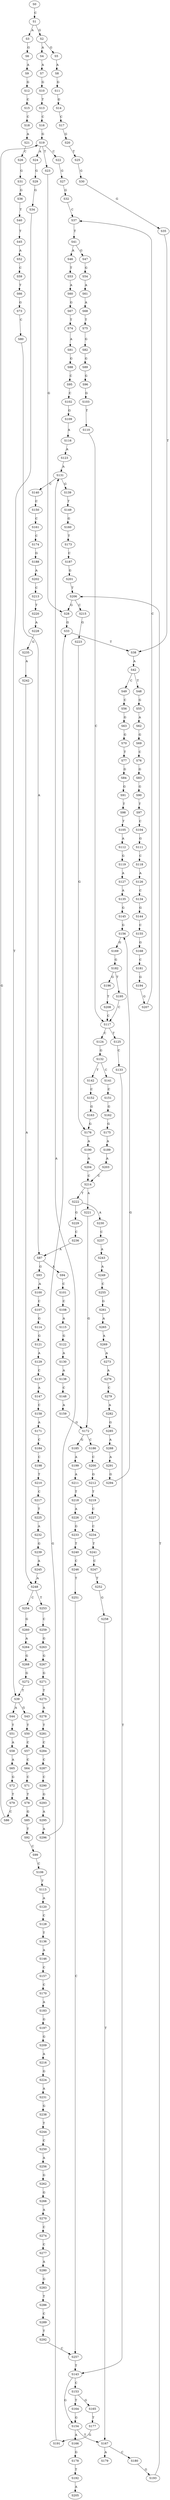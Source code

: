 strict digraph  {
	S0 -> S1 [ label = C ];
	S1 -> S2 [ label = G ];
	S1 -> S3 [ label = A ];
	S2 -> S4 [ label = A ];
	S2 -> S5 [ label = G ];
	S3 -> S6 [ label = G ];
	S4 -> S7 [ label = A ];
	S5 -> S8 [ label = A ];
	S6 -> S9 [ label = A ];
	S7 -> S10 [ label = G ];
	S8 -> S11 [ label = G ];
	S9 -> S12 [ label = G ];
	S10 -> S13 [ label = T ];
	S11 -> S14 [ label = G ];
	S12 -> S15 [ label = C ];
	S13 -> S16 [ label = C ];
	S14 -> S17 [ label = C ];
	S15 -> S18 [ label = C ];
	S16 -> S19 [ label = G ];
	S17 -> S20 [ label = G ];
	S18 -> S21 [ label = A ];
	S19 -> S22 [ label = C ];
	S19 -> S23 [ label = T ];
	S19 -> S24 [ label = A ];
	S20 -> S25 [ label = T ];
	S21 -> S26 [ label = C ];
	S22 -> S27 [ label = G ];
	S23 -> S28 [ label = G ];
	S24 -> S29 [ label = G ];
	S25 -> S30 [ label = G ];
	S26 -> S31 [ label = G ];
	S27 -> S32 [ label = G ];
	S28 -> S33 [ label = G ];
	S29 -> S34 [ label = G ];
	S30 -> S35 [ label = G ];
	S31 -> S36 [ label = G ];
	S32 -> S37 [ label = C ];
	S33 -> S38 [ label = T ];
	S34 -> S39 [ label = T ];
	S35 -> S38 [ label = T ];
	S36 -> S40 [ label = T ];
	S37 -> S41 [ label = T ];
	S38 -> S42 [ label = A ];
	S39 -> S43 [ label = G ];
	S39 -> S44 [ label = A ];
	S40 -> S45 [ label = T ];
	S41 -> S46 [ label = A ];
	S41 -> S47 [ label = G ];
	S42 -> S48 [ label = T ];
	S42 -> S49 [ label = C ];
	S43 -> S50 [ label = T ];
	S44 -> S51 [ label = T ];
	S45 -> S52 [ label = A ];
	S46 -> S53 [ label = T ];
	S47 -> S54 [ label = G ];
	S48 -> S55 [ label = G ];
	S49 -> S56 [ label = C ];
	S50 -> S57 [ label = C ];
	S51 -> S58 [ label = A ];
	S52 -> S59 [ label = C ];
	S53 -> S60 [ label = A ];
	S54 -> S61 [ label = A ];
	S55 -> S62 [ label = A ];
	S56 -> S63 [ label = G ];
	S57 -> S64 [ label = C ];
	S58 -> S65 [ label = A ];
	S59 -> S66 [ label = T ];
	S60 -> S67 [ label = G ];
	S61 -> S68 [ label = A ];
	S62 -> S69 [ label = G ];
	S63 -> S70 [ label = G ];
	S64 -> S71 [ label = C ];
	S65 -> S72 [ label = G ];
	S66 -> S73 [ label = G ];
	S67 -> S74 [ label = T ];
	S68 -> S75 [ label = T ];
	S69 -> S76 [ label = C ];
	S70 -> S77 [ label = T ];
	S71 -> S78 [ label = T ];
	S72 -> S79 [ label = T ];
	S73 -> S80 [ label = C ];
	S74 -> S81 [ label = A ];
	S75 -> S82 [ label = G ];
	S76 -> S83 [ label = G ];
	S77 -> S84 [ label = G ];
	S78 -> S85 [ label = G ];
	S79 -> S86 [ label = C ];
	S80 -> S87 [ label = A ];
	S81 -> S88 [ label = G ];
	S82 -> S89 [ label = G ];
	S83 -> S90 [ label = G ];
	S84 -> S91 [ label = G ];
	S85 -> S92 [ label = T ];
	S86 -> S19 [ label = G ];
	S87 -> S93 [ label = G ];
	S87 -> S94 [ label = A ];
	S88 -> S95 [ label = C ];
	S89 -> S96 [ label = G ];
	S90 -> S97 [ label = T ];
	S91 -> S98 [ label = T ];
	S92 -> S99 [ label = C ];
	S93 -> S100 [ label = A ];
	S94 -> S101 [ label = C ];
	S95 -> S102 [ label = C ];
	S96 -> S103 [ label = G ];
	S97 -> S104 [ label = C ];
	S98 -> S105 [ label = T ];
	S99 -> S106 [ label = C ];
	S100 -> S107 [ label = C ];
	S101 -> S108 [ label = C ];
	S102 -> S109 [ label = G ];
	S103 -> S110 [ label = T ];
	S104 -> S111 [ label = G ];
	S105 -> S112 [ label = A ];
	S106 -> S113 [ label = T ];
	S107 -> S114 [ label = G ];
	S108 -> S115 [ label = A ];
	S109 -> S116 [ label = A ];
	S110 -> S117 [ label = C ];
	S111 -> S118 [ label = C ];
	S112 -> S119 [ label = G ];
	S113 -> S120 [ label = A ];
	S114 -> S121 [ label = G ];
	S115 -> S122 [ label = G ];
	S116 -> S123 [ label = A ];
	S117 -> S124 [ label = C ];
	S117 -> S125 [ label = T ];
	S118 -> S126 [ label = A ];
	S119 -> S127 [ label = A ];
	S120 -> S128 [ label = C ];
	S121 -> S129 [ label = A ];
	S122 -> S130 [ label = A ];
	S123 -> S131 [ label = A ];
	S124 -> S132 [ label = G ];
	S125 -> S133 [ label = C ];
	S126 -> S134 [ label = C ];
	S127 -> S135 [ label = A ];
	S128 -> S136 [ label = T ];
	S129 -> S137 [ label = C ];
	S130 -> S138 [ label = A ];
	S131 -> S139 [ label = G ];
	S131 -> S140 [ label = C ];
	S132 -> S141 [ label = C ];
	S132 -> S142 [ label = T ];
	S133 -> S143 [ label = T ];
	S134 -> S144 [ label = G ];
	S135 -> S145 [ label = G ];
	S136 -> S146 [ label = A ];
	S137 -> S147 [ label = A ];
	S138 -> S148 [ label = C ];
	S139 -> S149 [ label = T ];
	S140 -> S150 [ label = C ];
	S141 -> S151 [ label = C ];
	S142 -> S152 [ label = C ];
	S143 -> S153 [ label = C ];
	S143 -> S154 [ label = G ];
	S144 -> S155 [ label = C ];
	S145 -> S156 [ label = G ];
	S146 -> S157 [ label = C ];
	S147 -> S158 [ label = C ];
	S148 -> S159 [ label = A ];
	S149 -> S160 [ label = G ];
	S150 -> S161 [ label = C ];
	S151 -> S162 [ label = G ];
	S152 -> S163 [ label = G ];
	S153 -> S164 [ label = T ];
	S153 -> S165 [ label = G ];
	S154 -> S166 [ label = A ];
	S154 -> S167 [ label = T ];
	S155 -> S168 [ label = G ];
	S156 -> S169 [ label = G ];
	S157 -> S170 [ label = C ];
	S158 -> S171 [ label = A ];
	S159 -> S172 [ label = G ];
	S160 -> S173 [ label = T ];
	S161 -> S174 [ label = C ];
	S162 -> S175 [ label = G ];
	S163 -> S176 [ label = G ];
	S164 -> S154 [ label = G ];
	S165 -> S177 [ label = T ];
	S166 -> S178 [ label = G ];
	S167 -> S179 [ label = A ];
	S167 -> S180 [ label = C ];
	S168 -> S181 [ label = C ];
	S169 -> S182 [ label = G ];
	S170 -> S183 [ label = A ];
	S171 -> S184 [ label = C ];
	S172 -> S185 [ label = G ];
	S172 -> S186 [ label = C ];
	S173 -> S187 [ label = C ];
	S174 -> S188 [ label = G ];
	S175 -> S189 [ label = A ];
	S176 -> S190 [ label = A ];
	S177 -> S191 [ label = G ];
	S178 -> S192 [ label = T ];
	S180 -> S193 [ label = G ];
	S181 -> S194 [ label = G ];
	S182 -> S195 [ label = T ];
	S182 -> S196 [ label = G ];
	S183 -> S197 [ label = G ];
	S184 -> S198 [ label = C ];
	S185 -> S199 [ label = A ];
	S186 -> S200 [ label = C ];
	S187 -> S201 [ label = G ];
	S188 -> S202 [ label = A ];
	S189 -> S203 [ label = A ];
	S190 -> S204 [ label = A ];
	S191 -> S33 [ label = G ];
	S192 -> S205 [ label = A ];
	S193 -> S206 [ label = T ];
	S194 -> S207 [ label = G ];
	S195 -> S117 [ label = C ];
	S196 -> S208 [ label = T ];
	S197 -> S209 [ label = G ];
	S198 -> S210 [ label = T ];
	S199 -> S211 [ label = A ];
	S200 -> S212 [ label = G ];
	S201 -> S206 [ label = T ];
	S202 -> S213 [ label = C ];
	S203 -> S214 [ label = C ];
	S204 -> S214 [ label = C ];
	S206 -> S215 [ label = C ];
	S206 -> S28 [ label = G ];
	S207 -> S37 [ label = C ];
	S208 -> S117 [ label = C ];
	S209 -> S216 [ label = A ];
	S210 -> S217 [ label = C ];
	S211 -> S218 [ label = T ];
	S212 -> S219 [ label = T ];
	S213 -> S220 [ label = T ];
	S214 -> S221 [ label = A ];
	S214 -> S222 [ label = T ];
	S215 -> S223 [ label = G ];
	S216 -> S224 [ label = G ];
	S217 -> S225 [ label = T ];
	S218 -> S226 [ label = A ];
	S219 -> S227 [ label = C ];
	S220 -> S228 [ label = A ];
	S221 -> S172 [ label = G ];
	S222 -> S229 [ label = G ];
	S222 -> S230 [ label = A ];
	S223 -> S176 [ label = G ];
	S224 -> S231 [ label = A ];
	S225 -> S232 [ label = A ];
	S226 -> S233 [ label = G ];
	S227 -> S234 [ label = C ];
	S228 -> S235 [ label = G ];
	S229 -> S236 [ label = C ];
	S230 -> S237 [ label = C ];
	S231 -> S238 [ label = G ];
	S232 -> S239 [ label = G ];
	S233 -> S240 [ label = T ];
	S234 -> S241 [ label = T ];
	S235 -> S242 [ label = A ];
	S236 -> S87 [ label = A ];
	S237 -> S243 [ label = A ];
	S238 -> S244 [ label = T ];
	S239 -> S245 [ label = A ];
	S240 -> S246 [ label = C ];
	S241 -> S247 [ label = C ];
	S242 -> S248 [ label = A ];
	S243 -> S249 [ label = A ];
	S244 -> S250 [ label = C ];
	S245 -> S248 [ label = A ];
	S246 -> S251 [ label = T ];
	S247 -> S252 [ label = T ];
	S248 -> S253 [ label = T ];
	S248 -> S254 [ label = C ];
	S249 -> S255 [ label = C ];
	S250 -> S256 [ label = A ];
	S251 -> S257 [ label = C ];
	S252 -> S258 [ label = G ];
	S253 -> S259 [ label = C ];
	S254 -> S260 [ label = G ];
	S255 -> S261 [ label = G ];
	S256 -> S262 [ label = G ];
	S257 -> S143 [ label = T ];
	S258 -> S167 [ label = T ];
	S259 -> S263 [ label = G ];
	S260 -> S264 [ label = A ];
	S261 -> S265 [ label = A ];
	S262 -> S266 [ label = G ];
	S263 -> S267 [ label = G ];
	S264 -> S268 [ label = G ];
	S265 -> S269 [ label = A ];
	S266 -> S270 [ label = A ];
	S267 -> S271 [ label = G ];
	S268 -> S272 [ label = G ];
	S269 -> S273 [ label = A ];
	S270 -> S274 [ label = C ];
	S271 -> S275 [ label = T ];
	S272 -> S39 [ label = T ];
	S273 -> S276 [ label = A ];
	S274 -> S277 [ label = C ];
	S275 -> S278 [ label = A ];
	S276 -> S279 [ label = C ];
	S277 -> S280 [ label = A ];
	S278 -> S281 [ label = T ];
	S279 -> S282 [ label = A ];
	S280 -> S283 [ label = G ];
	S281 -> S284 [ label = C ];
	S282 -> S285 [ label = G ];
	S283 -> S286 [ label = T ];
	S284 -> S287 [ label = C ];
	S285 -> S288 [ label = A ];
	S286 -> S289 [ label = C ];
	S287 -> S290 [ label = C ];
	S288 -> S291 [ label = A ];
	S289 -> S292 [ label = T ];
	S290 -> S293 [ label = G ];
	S291 -> S294 [ label = G ];
	S292 -> S257 [ label = C ];
	S293 -> S295 [ label = A ];
	S294 -> S156 [ label = G ];
	S295 -> S296 [ label = A ];
	S296 -> S131 [ label = A ];
}

